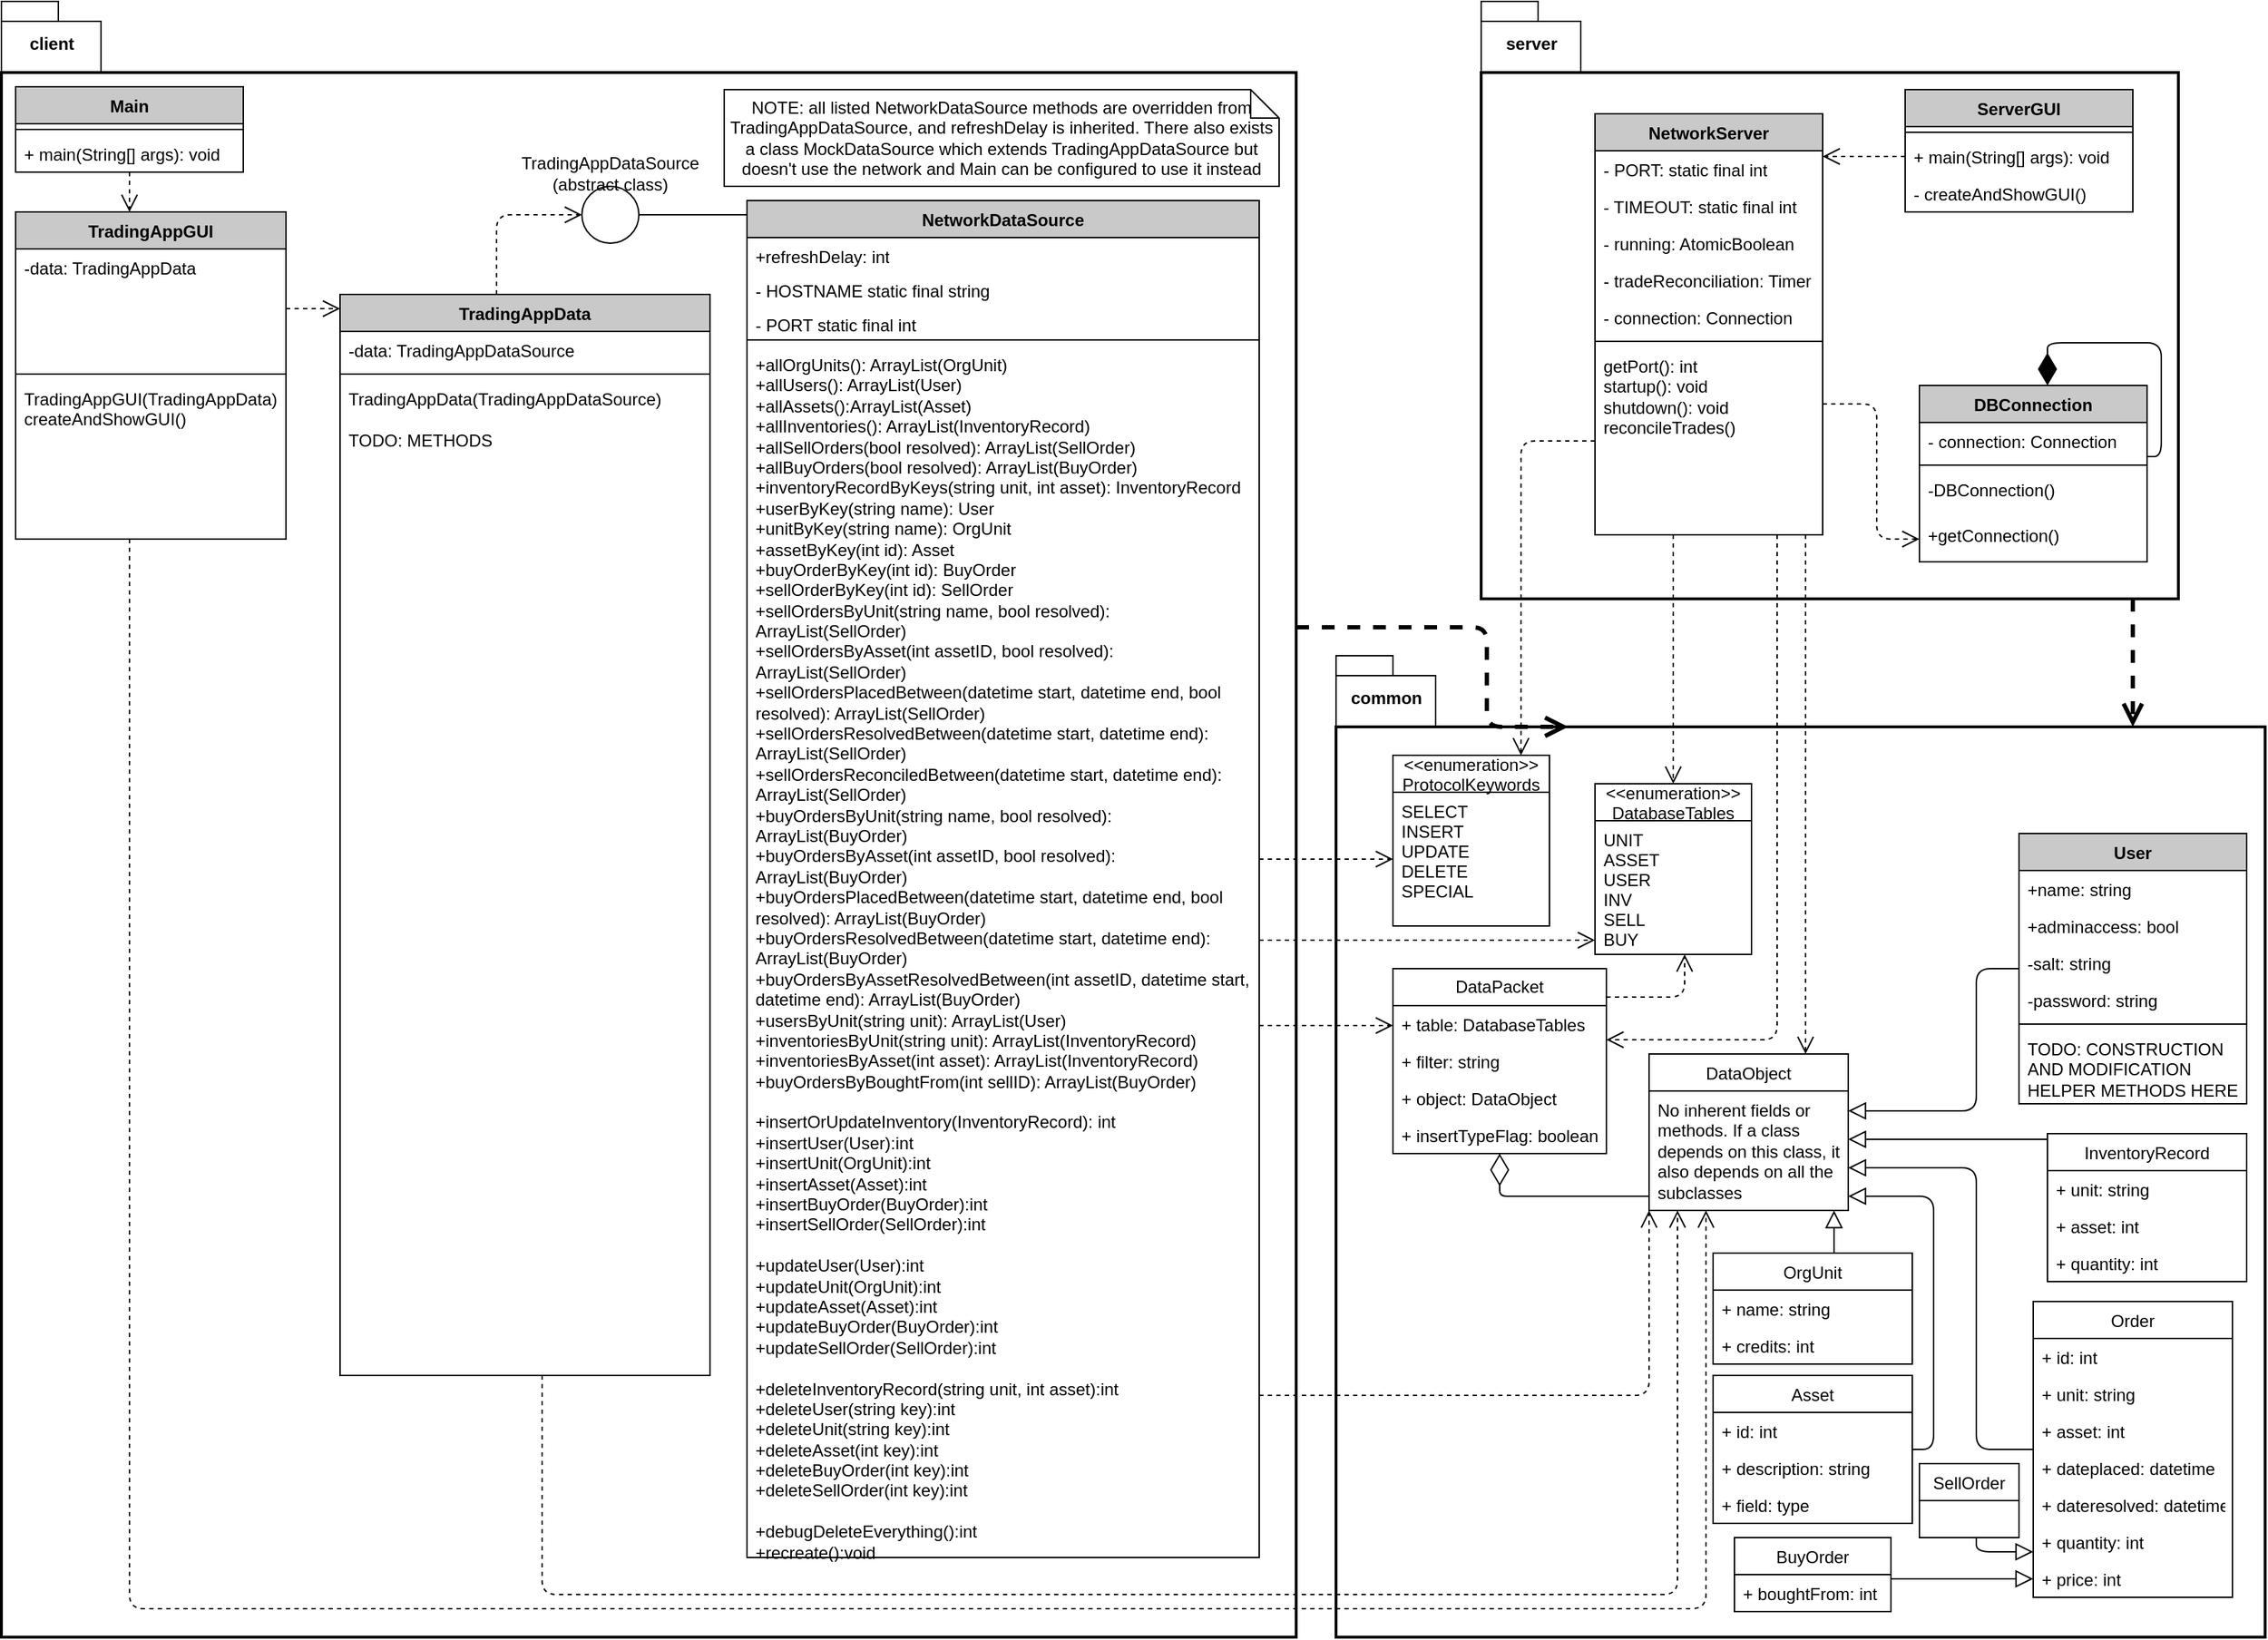<mxfile version="14.7.6" type="github">
  <diagram id="C5RBs43oDa-KdzZeNtuy" name="Page-1">
    <mxGraphModel dx="3849" dy="1138" grid="1" gridSize="10" guides="1" tooltips="1" connect="1" arrows="1" fold="1" page="1" pageScale="1" pageWidth="1654" pageHeight="1169" math="0" shadow="0">
      <root>
        <mxCell id="WIyWlLk6GJQsqaUBKTNV-0" />
        <mxCell id="WIyWlLk6GJQsqaUBKTNV-1" parent="WIyWlLk6GJQsqaUBKTNV-0" />
        <mxCell id="mcn4mRLEZo1HMmz5AlUu-60" style="edgeStyle=orthogonalEdgeStyle;rounded=1;orthogonalLoop=1;jettySize=auto;html=1;dashed=1;startArrow=none;startFill=0;endArrow=open;endFill=0;startSize=10;endSize=10;strokeWidth=3;" edge="1" parent="WIyWlLk6GJQsqaUBKTNV-1" source="mcn4mRLEZo1HMmz5AlUu-21" target="mcn4mRLEZo1HMmz5AlUu-16">
          <mxGeometry relative="1" as="geometry">
            <mxPoint x="-300" y="580" as="targetPoint" />
            <Array as="points">
              <mxPoint x="-130" y="470" />
              <mxPoint x="-130" y="470" />
            </Array>
          </mxGeometry>
        </mxCell>
        <mxCell id="mcn4mRLEZo1HMmz5AlUu-21" value="" style="rounded=0;whiteSpace=wrap;html=1;shadow=0;fillColor=none;gradientColor=none;strokeWidth=2;movable=0;resizable=0;rotatable=0;deletable=0;editable=0;connectable=0;" vertex="1" parent="WIyWlLk6GJQsqaUBKTNV-1">
          <mxGeometry x="-588" y="60" width="490" height="370" as="geometry" />
        </mxCell>
        <mxCell id="mcn4mRLEZo1HMmz5AlUu-61" style="edgeStyle=orthogonalEdgeStyle;rounded=1;orthogonalLoop=1;jettySize=auto;html=1;entryX=0.25;entryY=0;entryDx=0;entryDy=0;dashed=1;startArrow=none;startFill=0;endArrow=open;endFill=0;startSize=10;endSize=10;strokeWidth=3;" edge="1" parent="WIyWlLk6GJQsqaUBKTNV-1" source="mcn4mRLEZo1HMmz5AlUu-19" target="mcn4mRLEZo1HMmz5AlUu-16">
          <mxGeometry relative="1" as="geometry">
            <Array as="points">
              <mxPoint x="-584" y="450" />
              <mxPoint x="-584" y="520" />
            </Array>
          </mxGeometry>
        </mxCell>
        <mxCell id="mcn4mRLEZo1HMmz5AlUu-19" value="" style="rounded=0;whiteSpace=wrap;html=1;shadow=0;fillColor=none;gradientColor=none;movable=0;resizable=0;rotatable=0;deletable=0;editable=0;connectable=0;strokeWidth=2;" vertex="1" parent="WIyWlLk6GJQsqaUBKTNV-1">
          <mxGeometry x="-1628" y="60" width="910" height="1100" as="geometry" />
        </mxCell>
        <mxCell id="mcn4mRLEZo1HMmz5AlUu-16" value="" style="rounded=0;whiteSpace=wrap;html=1;shadow=0;fillColor=none;gradientColor=none;movable=1;resizable=1;rotatable=1;deletable=1;editable=1;connectable=1;strokeWidth=2;" vertex="1" parent="WIyWlLk6GJQsqaUBKTNV-1">
          <mxGeometry x="-690" y="520" width="653" height="640" as="geometry" />
        </mxCell>
        <mxCell id="mcn4mRLEZo1HMmz5AlUu-12" style="edgeStyle=orthogonalEdgeStyle;rounded=1;orthogonalLoop=1;jettySize=auto;html=1;startArrow=none;startFill=0;endArrow=none;endFill=0;startSize=10;endSize=10;" edge="1" parent="WIyWlLk6GJQsqaUBKTNV-1" source="0jcatp8Q0D0t4g7Fgnds-0" target="mcn4mRLEZo1HMmz5AlUu-11">
          <mxGeometry relative="1" as="geometry">
            <Array as="points">
              <mxPoint x="-1140" y="160" />
              <mxPoint x="-1140" y="160" />
            </Array>
          </mxGeometry>
        </mxCell>
        <mxCell id="0jcatp8Q0D0t4g7Fgnds-0" value="NetworkDataSource" style="swimlane;fontStyle=1;align=center;verticalAlign=top;childLayout=stackLayout;horizontal=1;startSize=26;horizontalStack=0;resizeParent=1;resizeParentMax=0;resizeLast=0;collapsible=1;marginBottom=0;fillColor=#C9C9C9;fontSize=12;whiteSpace=wrap;" parent="WIyWlLk6GJQsqaUBKTNV-1" vertex="1">
          <mxGeometry x="-1104" y="150" width="360" height="954" as="geometry" />
        </mxCell>
        <mxCell id="0jcatp8Q0D0t4g7Fgnds-1" value="+refreshDelay: int" style="text;strokeColor=none;fillColor=none;align=left;verticalAlign=top;spacingLeft=4;spacingRight=4;overflow=hidden;rotatable=0;points=[[0,0.5],[1,0.5]];portConstraint=eastwest;fontSize=12;whiteSpace=wrap;" parent="0jcatp8Q0D0t4g7Fgnds-0" vertex="1">
          <mxGeometry y="26" width="360" height="24" as="geometry" />
        </mxCell>
        <mxCell id="mcn4mRLEZo1HMmz5AlUu-80" value="- HOSTNAME static final string" style="text;strokeColor=none;fillColor=none;align=left;verticalAlign=top;spacingLeft=4;spacingRight=4;overflow=hidden;rotatable=0;points=[[0,0.5],[1,0.5]];portConstraint=eastwest;fontSize=12;whiteSpace=wrap;" vertex="1" parent="0jcatp8Q0D0t4g7Fgnds-0">
          <mxGeometry y="50" width="360" height="24" as="geometry" />
        </mxCell>
        <mxCell id="0jcatp8Q0D0t4g7Fgnds-6" value="- PORT static final int" style="text;strokeColor=none;fillColor=none;align=left;verticalAlign=top;spacingLeft=4;spacingRight=4;overflow=hidden;rotatable=0;points=[[0,0.5],[1,0.5]];portConstraint=eastwest;fontSize=12;whiteSpace=wrap;" parent="0jcatp8Q0D0t4g7Fgnds-0" vertex="1">
          <mxGeometry y="74" width="360" height="20" as="geometry" />
        </mxCell>
        <mxCell id="0jcatp8Q0D0t4g7Fgnds-2" value="" style="line;strokeWidth=1;fillColor=none;align=left;verticalAlign=middle;spacingTop=-1;spacingLeft=3;spacingRight=3;rotatable=0;labelPosition=right;points=[];portConstraint=eastwest;fontSize=12;whiteSpace=wrap;" parent="0jcatp8Q0D0t4g7Fgnds-0" vertex="1">
          <mxGeometry y="94" width="360" height="8" as="geometry" />
        </mxCell>
        <mxCell id="0jcatp8Q0D0t4g7Fgnds-14" value="+allOrgUnits(): ArrayList(OrgUnit)&#xa;+allUsers(): ArrayList(User)&#xa;+allAssets():ArrayList(Asset)&#xa;+allInventories(): ArrayList(InventoryRecord)&#xa;+allSellOrders(bool resolved): ArrayList(SellOrder)&#xa;+allBuyOrders(bool resolved): ArrayList(BuyOrder)&#xa;+inventoryRecordByKeys(string unit, int asset): InventoryRecord&#xa;+userByKey(string name): User&#xa;+unitByKey(string name): OrgUnit&#xa;+assetByKey(int id): Asset&#xa;+buyOrderByKey(int id): BuyOrder&#xa;+sellOrderByKey(int id): SellOrder&#xa;+sellOrdersByUnit(string name, bool resolved): ArrayList(SellOrder)&#xa;+sellOrdersByAsset(int assetID, bool resolved): ArrayList(SellOrder)&#xa;+sellOrdersPlacedBetween(datetime start, datetime end, bool resolved): ArrayList(SellOrder)&#xa;+sellOrdersResolvedBetween(datetime start, datetime end): ArrayList(SellOrder)&#xa;+sellOrdersReconciledBetween(datetime start, datetime end): ArrayList(SellOrder)&#xa;+buyOrdersByUnit(string name, bool resolved): ArrayList(BuyOrder)&#xa;+buyOrdersByAsset(int assetID, bool resolved): ArrayList(BuyOrder)&#xa;+buyOrdersPlacedBetween(datetime start, datetime end, bool resolved): ArrayList(BuyOrder)&#xa;+buyOrdersResolvedBetween(datetime start, datetime end): ArrayList(BuyOrder)&#xa;+buyOrdersByAssetResolvedBetween(int assetID, datetime start, datetime end): ArrayList(BuyOrder)&#xa;+usersByUnit(string unit): ArrayList(User)&#xa;+inventoriesByUnit(string unit): ArrayList(InventoryRecord)&#xa;+inventoriesByAsset(int asset): ArrayList(InventoryRecord)&#xa;+buyOrdersByBoughtFrom(int sellID): ArrayList(BuyOrder)&#xa;&#xa;+insertOrUpdateInventory(InventoryRecord): int&#xa;+insertUser(User):int&#xa;+insertUnit(OrgUnit):int&#xa;+insertAsset(Asset):int&#xa;+insertBuyOrder(BuyOrder):int&#xa;+insertSellOrder(SellOrder):int&#xa;&#xa;+updateUser(User):int&#xa;+updateUnit(OrgUnit):int&#xa;+updateAsset(Asset):int&#xa;+updateBuyOrder(BuyOrder):int&#xa;+updateSellOrder(SellOrder):int&#xa;&#xa;+deleteInventoryRecord(string unit, int asset):int&#xa;+deleteUser(string key):int&#xa;+deleteUnit(string key):int&#xa;+deleteAsset(int key):int&#xa;+deleteBuyOrder(int key):int&#xa;+deleteSellOrder(int key):int&#xa;&#xa;+debugDeleteEverything():int&#xa;+recreate():void" style="text;strokeColor=none;fillColor=none;align=left;verticalAlign=top;spacingLeft=4;spacingRight=4;overflow=hidden;rotatable=0;points=[[0,0.5],[1,0.5]];portConstraint=eastwest;whiteSpace=wrap;fontSize=12;" parent="0jcatp8Q0D0t4g7Fgnds-0" vertex="1">
          <mxGeometry y="102" width="360" height="852" as="geometry" />
        </mxCell>
        <mxCell id="0jcatp8Q0D0t4g7Fgnds-160" style="edgeStyle=orthogonalEdgeStyle;rounded=1;orthogonalLoop=1;jettySize=auto;html=1;endArrow=open;endFill=0;fontSize=12;endSize=10;startSize=10;dashed=1;entryX=0;entryY=0.5;entryDx=0;entryDy=0;" parent="WIyWlLk6GJQsqaUBKTNV-1" source="0jcatp8Q0D0t4g7Fgnds-154" target="mcn4mRLEZo1HMmz5AlUu-71" edge="1">
          <mxGeometry relative="1" as="geometry">
            <Array as="points">
              <mxPoint x="-310" y="293" />
              <mxPoint x="-310" y="388" />
            </Array>
          </mxGeometry>
        </mxCell>
        <mxCell id="0jcatp8Q0D0t4g7Fgnds-125" value="NetworkServer" style="swimlane;fontStyle=1;align=center;verticalAlign=top;childLayout=stackLayout;horizontal=1;startSize=26;horizontalStack=0;resizeParent=1;resizeParentMax=0;resizeLast=0;collapsible=1;marginBottom=0;strokeColor=#000000;strokeWidth=1;fillColor=#C9C9C9;html=0;fontSize=12;whiteSpace=wrap;" parent="WIyWlLk6GJQsqaUBKTNV-1" vertex="1">
          <mxGeometry x="-508" y="89" width="160" height="296" as="geometry" />
        </mxCell>
        <mxCell id="0jcatp8Q0D0t4g7Fgnds-126" value="- PORT: static final int" style="text;strokeColor=none;fillColor=none;align=left;verticalAlign=top;spacingLeft=4;spacingRight=4;overflow=hidden;rotatable=0;points=[[0,0.5],[1,0.5]];portConstraint=eastwest;fontSize=12;whiteSpace=wrap;" parent="0jcatp8Q0D0t4g7Fgnds-125" vertex="1">
          <mxGeometry y="26" width="160" height="26" as="geometry" />
        </mxCell>
        <mxCell id="0jcatp8Q0D0t4g7Fgnds-149" value="- TIMEOUT: static final int" style="text;strokeColor=none;fillColor=none;align=left;verticalAlign=top;spacingLeft=4;spacingRight=4;overflow=hidden;rotatable=0;points=[[0,0.5],[1,0.5]];portConstraint=eastwest;fontSize=12;whiteSpace=wrap;" parent="0jcatp8Q0D0t4g7Fgnds-125" vertex="1">
          <mxGeometry y="52" width="160" height="26" as="geometry" />
        </mxCell>
        <mxCell id="0jcatp8Q0D0t4g7Fgnds-150" value="- running: AtomicBoolean" style="text;strokeColor=none;fillColor=none;align=left;verticalAlign=top;spacingLeft=4;spacingRight=4;overflow=hidden;rotatable=0;points=[[0,0.5],[1,0.5]];portConstraint=eastwest;fontSize=12;whiteSpace=wrap;" parent="0jcatp8Q0D0t4g7Fgnds-125" vertex="1">
          <mxGeometry y="78" width="160" height="26" as="geometry" />
        </mxCell>
        <mxCell id="mcn4mRLEZo1HMmz5AlUu-74" value="- tradeReconciliation: Timer" style="text;strokeColor=none;fillColor=none;align=left;verticalAlign=top;spacingLeft=4;spacingRight=4;overflow=hidden;rotatable=0;points=[[0,0.5],[1,0.5]];portConstraint=eastwest;fontSize=12;whiteSpace=wrap;" vertex="1" parent="0jcatp8Q0D0t4g7Fgnds-125">
          <mxGeometry y="104" width="160" height="26" as="geometry" />
        </mxCell>
        <mxCell id="mcn4mRLEZo1HMmz5AlUu-59" value="- connection: Connection" style="text;strokeColor=none;fillColor=none;align=left;verticalAlign=top;spacingLeft=4;spacingRight=4;overflow=hidden;rotatable=0;points=[[0,0.5],[1,0.5]];portConstraint=eastwest;fontSize=12;whiteSpace=wrap;" vertex="1" parent="0jcatp8Q0D0t4g7Fgnds-125">
          <mxGeometry y="130" width="160" height="26" as="geometry" />
        </mxCell>
        <mxCell id="0jcatp8Q0D0t4g7Fgnds-127" value="" style="line;strokeWidth=1;fillColor=none;align=left;verticalAlign=middle;spacingTop=-1;spacingLeft=3;spacingRight=3;rotatable=0;labelPosition=right;points=[];portConstraint=eastwest;fontSize=12;whiteSpace=wrap;" parent="0jcatp8Q0D0t4g7Fgnds-125" vertex="1">
          <mxGeometry y="156" width="160" height="8" as="geometry" />
        </mxCell>
        <mxCell id="0jcatp8Q0D0t4g7Fgnds-154" value="getPort(): int&#xa;startup(): void&#xa;shutdown(): void&#xa;reconcileTrades()" style="text;strokeColor=none;fillColor=none;align=left;verticalAlign=top;spacingLeft=4;spacingRight=4;overflow=hidden;rotatable=0;points=[[0,0.5],[1,0.5]];portConstraint=eastwest;fontSize=12;whiteSpace=wrap;" parent="0jcatp8Q0D0t4g7Fgnds-125" vertex="1">
          <mxGeometry y="164" width="160" height="132" as="geometry" />
        </mxCell>
        <mxCell id="0jcatp8Q0D0t4g7Fgnds-148" style="edgeStyle=orthogonalEdgeStyle;rounded=1;orthogonalLoop=1;jettySize=auto;html=1;endArrow=open;endFill=0;fontSize=12;endSize=10;startSize=10;dashed=1;" parent="WIyWlLk6GJQsqaUBKTNV-1" source="0jcatp8Q0D0t4g7Fgnds-125" target="0jcatp8Q0D0t4g7Fgnds-133" edge="1">
          <mxGeometry relative="1" as="geometry">
            <Array as="points">
              <mxPoint x="-380" y="740" />
            </Array>
          </mxGeometry>
        </mxCell>
        <mxCell id="mcn4mRLEZo1HMmz5AlUu-58" style="edgeStyle=orthogonalEdgeStyle;rounded=1;orthogonalLoop=1;jettySize=auto;html=1;startArrow=none;startFill=0;endArrow=open;endFill=0;startSize=10;endSize=10;dashed=1;" edge="1" parent="WIyWlLk6GJQsqaUBKTNV-1" source="0jcatp8Q0D0t4g7Fgnds-133" target="mcn4mRLEZo1HMmz5AlUu-50">
          <mxGeometry relative="1" as="geometry">
            <Array as="points">
              <mxPoint x="-445" y="710" />
            </Array>
          </mxGeometry>
        </mxCell>
        <mxCell id="0jcatp8Q0D0t4g7Fgnds-133" value="DataPacket" style="swimlane;fontStyle=0;childLayout=stackLayout;horizontal=1;startSize=26;fillColor=none;horizontalStack=0;resizeParent=1;resizeParentMax=0;resizeLast=0;collapsible=1;marginBottom=0;strokeColor=#000000;strokeWidth=1;html=0;fontSize=12;whiteSpace=wrap;" parent="WIyWlLk6GJQsqaUBKTNV-1" vertex="1">
          <mxGeometry x="-650" y="690" width="150" height="130" as="geometry" />
        </mxCell>
        <mxCell id="0jcatp8Q0D0t4g7Fgnds-134" value="+ table: DatabaseTables" style="text;strokeColor=none;fillColor=none;align=left;verticalAlign=top;spacingLeft=4;spacingRight=4;overflow=hidden;rotatable=0;points=[[0,0.5],[1,0.5]];portConstraint=eastwest;fontSize=12;whiteSpace=wrap;" parent="0jcatp8Q0D0t4g7Fgnds-133" vertex="1">
          <mxGeometry y="26" width="150" height="26" as="geometry" />
        </mxCell>
        <mxCell id="0jcatp8Q0D0t4g7Fgnds-135" value="+ filter: string" style="text;strokeColor=none;fillColor=none;align=left;verticalAlign=top;spacingLeft=4;spacingRight=4;overflow=hidden;rotatable=0;points=[[0,0.5],[1,0.5]];portConstraint=eastwest;fontSize=12;whiteSpace=wrap;" parent="0jcatp8Q0D0t4g7Fgnds-133" vertex="1">
          <mxGeometry y="52" width="150" height="26" as="geometry" />
        </mxCell>
        <mxCell id="0jcatp8Q0D0t4g7Fgnds-136" value="+ object: DataObject" style="text;strokeColor=none;fillColor=none;align=left;verticalAlign=top;spacingLeft=4;spacingRight=4;overflow=hidden;rotatable=0;points=[[0,0.5],[1,0.5]];portConstraint=eastwest;fontSize=12;whiteSpace=wrap;" parent="0jcatp8Q0D0t4g7Fgnds-133" vertex="1">
          <mxGeometry y="78" width="150" height="26" as="geometry" />
        </mxCell>
        <mxCell id="0jcatp8Q0D0t4g7Fgnds-143" value="+ insertTypeFlag: boolean" style="text;strokeColor=none;fillColor=none;align=left;verticalAlign=top;spacingLeft=4;spacingRight=4;overflow=hidden;rotatable=0;points=[[0,0.5],[1,0.5]];portConstraint=eastwest;whiteSpace=wrap;fontSize=12;" parent="0jcatp8Q0D0t4g7Fgnds-133" vertex="1">
          <mxGeometry y="104" width="150" height="26" as="geometry" />
        </mxCell>
        <mxCell id="0jcatp8Q0D0t4g7Fgnds-156" value="DBConnection" style="swimlane;fontStyle=1;align=center;verticalAlign=top;childLayout=stackLayout;horizontal=1;startSize=26;horizontalStack=0;resizeParent=1;resizeParentMax=0;resizeLast=0;collapsible=1;marginBottom=0;strokeColor=#000000;strokeWidth=1;fillColor=#C9C9C9;html=0;fontSize=12;whiteSpace=wrap;" parent="WIyWlLk6GJQsqaUBKTNV-1" vertex="1">
          <mxGeometry x="-280" y="280" width="160" height="124" as="geometry" />
        </mxCell>
        <mxCell id="0jcatp8Q0D0t4g7Fgnds-157" value="- connection: Connection" style="text;strokeColor=none;fillColor=none;align=left;verticalAlign=top;spacingLeft=4;spacingRight=4;overflow=hidden;rotatable=0;points=[[0,0.5],[1,0.5]];portConstraint=eastwest;fontSize=12;whiteSpace=wrap;" parent="0jcatp8Q0D0t4g7Fgnds-156" vertex="1">
          <mxGeometry y="26" width="160" height="26" as="geometry" />
        </mxCell>
        <mxCell id="0jcatp8Q0D0t4g7Fgnds-158" value="" style="line;strokeWidth=1;fillColor=none;align=left;verticalAlign=middle;spacingTop=-1;spacingLeft=3;spacingRight=3;rotatable=0;labelPosition=right;points=[];portConstraint=eastwest;fontSize=12;whiteSpace=wrap;" parent="0jcatp8Q0D0t4g7Fgnds-156" vertex="1">
          <mxGeometry y="52" width="160" height="8" as="geometry" />
        </mxCell>
        <mxCell id="0jcatp8Q0D0t4g7Fgnds-159" value="-DBConnection()" style="text;strokeColor=none;fillColor=none;align=left;verticalAlign=top;spacingLeft=4;spacingRight=4;overflow=hidden;rotatable=0;points=[[0,0.5],[1,0.5]];portConstraint=eastwest;fontSize=12;whiteSpace=wrap;" parent="0jcatp8Q0D0t4g7Fgnds-156" vertex="1">
          <mxGeometry y="60" width="160" height="32" as="geometry" />
        </mxCell>
        <mxCell id="mcn4mRLEZo1HMmz5AlUu-71" value="+getConnection()" style="text;strokeColor=none;fillColor=none;align=left;verticalAlign=top;spacingLeft=4;spacingRight=4;overflow=hidden;rotatable=0;points=[[0,0.5],[1,0.5]];portConstraint=eastwest;fontSize=12;whiteSpace=wrap;" vertex="1" parent="0jcatp8Q0D0t4g7Fgnds-156">
          <mxGeometry y="92" width="160" height="32" as="geometry" />
        </mxCell>
        <mxCell id="0jcatp8Q0D0t4g7Fgnds-250" style="edgeStyle=orthogonalEdgeStyle;rounded=1;orthogonalLoop=1;jettySize=auto;html=1;fontSize=12;endArrow=open;endFill=0;endSize=10;startSize=10;dashed=1;" parent="WIyWlLk6GJQsqaUBKTNV-1" source="0jcatp8Q0D0t4g7Fgnds-163" target="mcn4mRLEZo1HMmz5AlUu-11" edge="1">
          <mxGeometry relative="1" as="geometry">
            <mxPoint x="-1210" y="110" as="targetPoint" />
            <Array as="points">
              <mxPoint x="-1280" y="160" />
            </Array>
          </mxGeometry>
        </mxCell>
        <mxCell id="0jcatp8Q0D0t4g7Fgnds-163" value="TradingAppData" style="swimlane;fontStyle=1;align=center;verticalAlign=top;childLayout=stackLayout;horizontal=1;startSize=26;horizontalStack=0;resizeParent=1;resizeParentMax=0;resizeLast=0;collapsible=1;marginBottom=0;fontSize=12;strokeColor=#000000;strokeWidth=1;fillColor=#C9C9C9;html=0;" parent="WIyWlLk6GJQsqaUBKTNV-1" vertex="1">
          <mxGeometry x="-1390" y="216" width="260" height="760" as="geometry" />
        </mxCell>
        <mxCell id="0jcatp8Q0D0t4g7Fgnds-167" value="-data: TradingAppDataSource" style="text;strokeColor=none;fillColor=none;align=left;verticalAlign=top;spacingLeft=4;spacingRight=4;overflow=hidden;rotatable=0;points=[[0,0.5],[1,0.5]];portConstraint=eastwest;" parent="0jcatp8Q0D0t4g7Fgnds-163" vertex="1">
          <mxGeometry y="26" width="260" height="26" as="geometry" />
        </mxCell>
        <mxCell id="0jcatp8Q0D0t4g7Fgnds-165" value="" style="line;strokeWidth=1;fillColor=none;align=left;verticalAlign=middle;spacingTop=-1;spacingLeft=3;spacingRight=3;rotatable=0;labelPosition=right;points=[];portConstraint=eastwest;" parent="0jcatp8Q0D0t4g7Fgnds-163" vertex="1">
          <mxGeometry y="52" width="260" height="8" as="geometry" />
        </mxCell>
        <mxCell id="0jcatp8Q0D0t4g7Fgnds-166" value="TradingAppData(TradingAppDataSource)&#xa;&#xa;TODO: METHODS" style="text;strokeColor=none;fillColor=none;align=left;verticalAlign=top;spacingLeft=4;spacingRight=4;overflow=hidden;rotatable=0;points=[[0,0.5],[1,0.5]];portConstraint=eastwest;whiteSpace=wrap;" parent="0jcatp8Q0D0t4g7Fgnds-163" vertex="1">
          <mxGeometry y="60" width="260" height="700" as="geometry" />
        </mxCell>
        <mxCell id="Zipq2_FpzFxxw_In5oZZ-6" style="edgeStyle=orthogonalEdgeStyle;rounded=1;orthogonalLoop=1;jettySize=auto;html=1;endSize=10;startSize=10;endArrow=open;endFill=0;dashed=1;" parent="WIyWlLk6GJQsqaUBKTNV-1" source="0jcatp8Q0D0t4g7Fgnds-171" target="0jcatp8Q0D0t4g7Fgnds-126" edge="1">
          <mxGeometry relative="1" as="geometry">
            <Array as="points">
              <mxPoint x="-330" y="119" />
              <mxPoint x="-330" y="119" />
            </Array>
          </mxGeometry>
        </mxCell>
        <mxCell id="0jcatp8Q0D0t4g7Fgnds-168" value="ServerGUI" style="swimlane;fontStyle=1;align=center;verticalAlign=top;childLayout=stackLayout;horizontal=1;startSize=26;horizontalStack=0;resizeParent=1;resizeParentMax=0;resizeLast=0;collapsible=1;marginBottom=0;fontSize=12;strokeColor=#000000;strokeWidth=1;fillColor=#C9C9C9;html=0;" parent="WIyWlLk6GJQsqaUBKTNV-1" vertex="1">
          <mxGeometry x="-290" y="72" width="160" height="86" as="geometry" />
        </mxCell>
        <mxCell id="0jcatp8Q0D0t4g7Fgnds-170" value="" style="line;strokeWidth=1;fillColor=none;align=left;verticalAlign=middle;spacingTop=-1;spacingLeft=3;spacingRight=3;rotatable=0;labelPosition=right;points=[];portConstraint=eastwest;" parent="0jcatp8Q0D0t4g7Fgnds-168" vertex="1">
          <mxGeometry y="26" width="160" height="8" as="geometry" />
        </mxCell>
        <mxCell id="0jcatp8Q0D0t4g7Fgnds-171" value="+ main(String[] args): void" style="text;strokeColor=none;fillColor=none;align=left;verticalAlign=top;spacingLeft=4;spacingRight=4;overflow=hidden;rotatable=0;points=[[0,0.5],[1,0.5]];portConstraint=eastwest;" parent="0jcatp8Q0D0t4g7Fgnds-168" vertex="1">
          <mxGeometry y="34" width="160" height="26" as="geometry" />
        </mxCell>
        <mxCell id="0jcatp8Q0D0t4g7Fgnds-173" value="- createAndShowGUI()" style="text;strokeColor=none;fillColor=none;align=left;verticalAlign=top;spacingLeft=4;spacingRight=4;overflow=hidden;rotatable=0;points=[[0,0.5],[1,0.5]];portConstraint=eastwest;" parent="0jcatp8Q0D0t4g7Fgnds-168" vertex="1">
          <mxGeometry y="60" width="160" height="26" as="geometry" />
        </mxCell>
        <mxCell id="0jcatp8Q0D0t4g7Fgnds-184" style="edgeStyle=orthogonalEdgeStyle;rounded=1;orthogonalLoop=1;jettySize=auto;html=1;fontSize=12;endArrow=open;endFill=0;endSize=10;startSize=10;dashed=1;" parent="WIyWlLk6GJQsqaUBKTNV-1" source="0jcatp8Q0D0t4g7Fgnds-176" target="0jcatp8Q0D0t4g7Fgnds-180" edge="1">
          <mxGeometry relative="1" as="geometry">
            <Array as="points">
              <mxPoint x="-1538" y="150" />
              <mxPoint x="-1538" y="150" />
            </Array>
          </mxGeometry>
        </mxCell>
        <mxCell id="0jcatp8Q0D0t4g7Fgnds-176" value="Main" style="swimlane;fontStyle=1;align=center;verticalAlign=top;childLayout=stackLayout;horizontal=1;startSize=26;horizontalStack=0;resizeParent=1;resizeParentMax=0;resizeLast=0;collapsible=1;marginBottom=0;fontSize=12;strokeColor=#000000;strokeWidth=1;fillColor=#C9C9C9;html=0;" parent="WIyWlLk6GJQsqaUBKTNV-1" vertex="1">
          <mxGeometry x="-1618" y="70" width="160" height="60" as="geometry" />
        </mxCell>
        <mxCell id="0jcatp8Q0D0t4g7Fgnds-178" value="" style="line;strokeWidth=1;fillColor=none;align=left;verticalAlign=middle;spacingTop=-1;spacingLeft=3;spacingRight=3;rotatable=0;labelPosition=right;points=[];portConstraint=eastwest;" parent="0jcatp8Q0D0t4g7Fgnds-176" vertex="1">
          <mxGeometry y="26" width="160" height="8" as="geometry" />
        </mxCell>
        <mxCell id="0jcatp8Q0D0t4g7Fgnds-179" value="+ main(String[] args): void" style="text;strokeColor=none;fillColor=none;align=left;verticalAlign=top;spacingLeft=4;spacingRight=4;overflow=hidden;rotatable=0;points=[[0,0.5],[1,0.5]];portConstraint=eastwest;" parent="0jcatp8Q0D0t4g7Fgnds-176" vertex="1">
          <mxGeometry y="34" width="160" height="26" as="geometry" />
        </mxCell>
        <mxCell id="0jcatp8Q0D0t4g7Fgnds-180" value="TradingAppGUI" style="swimlane;fontStyle=1;align=center;verticalAlign=top;childLayout=stackLayout;horizontal=1;startSize=26;horizontalStack=0;resizeParent=1;resizeParentMax=0;resizeLast=0;collapsible=1;marginBottom=0;fontSize=12;strokeColor=#000000;strokeWidth=1;fillColor=#C9C9C9;html=0;" parent="WIyWlLk6GJQsqaUBKTNV-1" vertex="1">
          <mxGeometry x="-1618" y="158" width="190" height="230" as="geometry" />
        </mxCell>
        <mxCell id="0jcatp8Q0D0t4g7Fgnds-181" value="-data: TradingAppData" style="text;strokeColor=none;fillColor=none;align=left;verticalAlign=top;spacingLeft=4;spacingRight=4;overflow=hidden;rotatable=0;points=[[0,0.5],[1,0.5]];portConstraint=eastwest;whiteSpace=wrap;" parent="0jcatp8Q0D0t4g7Fgnds-180" vertex="1">
          <mxGeometry y="26" width="190" height="84" as="geometry" />
        </mxCell>
        <mxCell id="0jcatp8Q0D0t4g7Fgnds-182" value="" style="line;strokeWidth=1;fillColor=none;align=left;verticalAlign=middle;spacingTop=-1;spacingLeft=3;spacingRight=3;rotatable=0;labelPosition=right;points=[];portConstraint=eastwest;" parent="0jcatp8Q0D0t4g7Fgnds-180" vertex="1">
          <mxGeometry y="110" width="190" height="8" as="geometry" />
        </mxCell>
        <mxCell id="0jcatp8Q0D0t4g7Fgnds-183" value="TradingAppGUI(TradingAppData)&#xa;createAndShowGUI()" style="text;strokeColor=none;fillColor=none;align=left;verticalAlign=top;spacingLeft=4;spacingRight=4;overflow=hidden;rotatable=0;points=[[0,0.5],[1,0.5]];portConstraint=eastwest;whiteSpace=wrap;" parent="0jcatp8Q0D0t4g7Fgnds-180" vertex="1">
          <mxGeometry y="118" width="190" height="112" as="geometry" />
        </mxCell>
        <mxCell id="0jcatp8Q0D0t4g7Fgnds-185" style="edgeStyle=orthogonalEdgeStyle;rounded=1;orthogonalLoop=1;jettySize=auto;html=1;fontSize=12;endArrow=open;endFill=0;endSize=10;startSize=10;dashed=1;" parent="WIyWlLk6GJQsqaUBKTNV-1" source="0jcatp8Q0D0t4g7Fgnds-181" edge="1" target="0jcatp8Q0D0t4g7Fgnds-163">
          <mxGeometry relative="1" as="geometry">
            <mxPoint x="-1358" y="231" as="targetPoint" />
            <Array as="points">
              <mxPoint x="-1390" y="226" />
              <mxPoint x="-1390" y="226" />
            </Array>
          </mxGeometry>
        </mxCell>
        <mxCell id="0jcatp8Q0D0t4g7Fgnds-186" value="DataObject" style="swimlane;fontStyle=0;childLayout=stackLayout;horizontal=1;startSize=26;fillColor=none;horizontalStack=0;resizeParent=1;resizeParentMax=0;resizeLast=0;collapsible=1;marginBottom=0;fontSize=12;strokeColor=#000000;strokeWidth=1;html=0;" parent="WIyWlLk6GJQsqaUBKTNV-1" vertex="1">
          <mxGeometry x="-470" y="750" width="140" height="110" as="geometry" />
        </mxCell>
        <mxCell id="0jcatp8Q0D0t4g7Fgnds-189" value="No inherent fields or methods. If a class depends on this class, it also depends on all the subclasses" style="text;strokeColor=none;fillColor=none;align=left;verticalAlign=top;spacingLeft=4;spacingRight=4;overflow=hidden;rotatable=0;points=[[0,0.5],[1,0.5]];portConstraint=eastwest;whiteSpace=wrap;" parent="0jcatp8Q0D0t4g7Fgnds-186" vertex="1">
          <mxGeometry y="26" width="140" height="84" as="geometry" />
        </mxCell>
        <mxCell id="0jcatp8Q0D0t4g7Fgnds-230" style="edgeStyle=orthogonalEdgeStyle;rounded=1;orthogonalLoop=1;jettySize=auto;html=1;fontSize=12;endArrow=block;endFill=0;endSize=10;startSize=10;" parent="WIyWlLk6GJQsqaUBKTNV-1" source="0jcatp8Q0D0t4g7Fgnds-194" target="0jcatp8Q0D0t4g7Fgnds-189" edge="1">
          <mxGeometry relative="1" as="geometry">
            <mxPoint x="-540" y="783" as="targetPoint" />
            <Array as="points">
              <mxPoint x="-340" y="880" />
              <mxPoint x="-340" y="880" />
            </Array>
          </mxGeometry>
        </mxCell>
        <mxCell id="0jcatp8Q0D0t4g7Fgnds-194" value="OrgUnit" style="swimlane;fontStyle=0;childLayout=stackLayout;horizontal=1;startSize=26;fillColor=none;horizontalStack=0;resizeParent=1;resizeParentMax=0;resizeLast=0;collapsible=1;marginBottom=0;fontSize=12;strokeColor=#000000;strokeWidth=1;html=0;" parent="WIyWlLk6GJQsqaUBKTNV-1" vertex="1">
          <mxGeometry x="-425" y="890" width="140" height="78" as="geometry" />
        </mxCell>
        <mxCell id="0jcatp8Q0D0t4g7Fgnds-195" value="+ name: string" style="text;strokeColor=none;fillColor=none;align=left;verticalAlign=top;spacingLeft=4;spacingRight=4;overflow=hidden;rotatable=0;points=[[0,0.5],[1,0.5]];portConstraint=eastwest;" parent="0jcatp8Q0D0t4g7Fgnds-194" vertex="1">
          <mxGeometry y="26" width="140" height="26" as="geometry" />
        </mxCell>
        <mxCell id="0jcatp8Q0D0t4g7Fgnds-196" value="+ credits: int" style="text;strokeColor=none;fillColor=none;align=left;verticalAlign=top;spacingLeft=4;spacingRight=4;overflow=hidden;rotatable=0;points=[[0,0.5],[1,0.5]];portConstraint=eastwest;" parent="0jcatp8Q0D0t4g7Fgnds-194" vertex="1">
          <mxGeometry y="52" width="140" height="26" as="geometry" />
        </mxCell>
        <mxCell id="0jcatp8Q0D0t4g7Fgnds-273" style="edgeStyle=orthogonalEdgeStyle;rounded=1;orthogonalLoop=1;jettySize=auto;html=1;fontSize=12;endArrow=block;endFill=0;endSize=10;startSize=10;" parent="WIyWlLk6GJQsqaUBKTNV-1" source="0jcatp8Q0D0t4g7Fgnds-198" target="0jcatp8Q0D0t4g7Fgnds-189" edge="1">
          <mxGeometry relative="1" as="geometry">
            <Array as="points">
              <mxPoint x="-270" y="1028" />
              <mxPoint x="-270" y="850" />
            </Array>
          </mxGeometry>
        </mxCell>
        <mxCell id="0jcatp8Q0D0t4g7Fgnds-198" value="Asset" style="swimlane;fontStyle=0;childLayout=stackLayout;horizontal=1;startSize=26;fillColor=none;horizontalStack=0;resizeParent=1;resizeParentMax=0;resizeLast=0;collapsible=1;marginBottom=0;fontSize=12;strokeColor=#000000;strokeWidth=1;html=0;" parent="WIyWlLk6GJQsqaUBKTNV-1" vertex="1">
          <mxGeometry x="-425" y="976" width="140" height="104" as="geometry" />
        </mxCell>
        <mxCell id="0jcatp8Q0D0t4g7Fgnds-199" value="+ id: int" style="text;strokeColor=none;fillColor=none;align=left;verticalAlign=top;spacingLeft=4;spacingRight=4;overflow=hidden;rotatable=0;points=[[0,0.5],[1,0.5]];portConstraint=eastwest;" parent="0jcatp8Q0D0t4g7Fgnds-198" vertex="1">
          <mxGeometry y="26" width="140" height="26" as="geometry" />
        </mxCell>
        <mxCell id="0jcatp8Q0D0t4g7Fgnds-200" value="+ description: string&#xa;" style="text;strokeColor=none;fillColor=none;align=left;verticalAlign=top;spacingLeft=4;spacingRight=4;overflow=hidden;rotatable=0;points=[[0,0.5],[1,0.5]];portConstraint=eastwest;" parent="0jcatp8Q0D0t4g7Fgnds-198" vertex="1">
          <mxGeometry y="52" width="140" height="26" as="geometry" />
        </mxCell>
        <mxCell id="0jcatp8Q0D0t4g7Fgnds-201" value="+ field: type" style="text;strokeColor=none;fillColor=none;align=left;verticalAlign=top;spacingLeft=4;spacingRight=4;overflow=hidden;rotatable=0;points=[[0,0.5],[1,0.5]];portConstraint=eastwest;" parent="0jcatp8Q0D0t4g7Fgnds-198" vertex="1">
          <mxGeometry y="78" width="140" height="26" as="geometry" />
        </mxCell>
        <mxCell id="0jcatp8Q0D0t4g7Fgnds-202" value="InventoryRecord" style="swimlane;fontStyle=0;childLayout=stackLayout;horizontal=1;startSize=26;fillColor=none;horizontalStack=0;resizeParent=1;resizeParentMax=0;resizeLast=0;collapsible=1;marginBottom=0;fontSize=12;strokeColor=#000000;strokeWidth=1;html=0;" parent="WIyWlLk6GJQsqaUBKTNV-1" vertex="1">
          <mxGeometry x="-190" y="806" width="140" height="104" as="geometry" />
        </mxCell>
        <mxCell id="0jcatp8Q0D0t4g7Fgnds-203" value="+ unit: string" style="text;strokeColor=none;fillColor=none;align=left;verticalAlign=top;spacingLeft=4;spacingRight=4;overflow=hidden;rotatable=0;points=[[0,0.5],[1,0.5]];portConstraint=eastwest;" parent="0jcatp8Q0D0t4g7Fgnds-202" vertex="1">
          <mxGeometry y="26" width="140" height="26" as="geometry" />
        </mxCell>
        <mxCell id="TjsUoOhzDHoWTj6jHsm3-0" value="+ asset: int" style="text;strokeColor=none;fillColor=none;align=left;verticalAlign=top;spacingLeft=4;spacingRight=4;overflow=hidden;rotatable=0;points=[[0,0.5],[1,0.5]];portConstraint=eastwest;" parent="0jcatp8Q0D0t4g7Fgnds-202" vertex="1">
          <mxGeometry y="52" width="140" height="26" as="geometry" />
        </mxCell>
        <mxCell id="0jcatp8Q0D0t4g7Fgnds-205" value="+ quantity: int" style="text;strokeColor=none;fillColor=none;align=left;verticalAlign=top;spacingLeft=4;spacingRight=4;overflow=hidden;rotatable=0;points=[[0,0.5],[1,0.5]];portConstraint=eastwest;" parent="0jcatp8Q0D0t4g7Fgnds-202" vertex="1">
          <mxGeometry y="78" width="140" height="26" as="geometry" />
        </mxCell>
        <mxCell id="0jcatp8Q0D0t4g7Fgnds-270" style="edgeStyle=orthogonalEdgeStyle;rounded=1;orthogonalLoop=1;jettySize=auto;html=1;fontSize=12;endArrow=block;endFill=0;endSize=10;startSize=10;" parent="WIyWlLk6GJQsqaUBKTNV-1" source="0jcatp8Q0D0t4g7Fgnds-206" target="0jcatp8Q0D0t4g7Fgnds-189" edge="1">
          <mxGeometry relative="1" as="geometry">
            <Array as="points">
              <mxPoint x="-240" y="1028" />
              <mxPoint x="-240" y="830" />
            </Array>
          </mxGeometry>
        </mxCell>
        <mxCell id="0jcatp8Q0D0t4g7Fgnds-206" value="Order" style="swimlane;fontStyle=0;childLayout=stackLayout;horizontal=1;startSize=26;fillColor=none;horizontalStack=0;resizeParent=1;resizeParentMax=0;resizeLast=0;collapsible=1;marginBottom=0;fontSize=12;strokeColor=#000000;strokeWidth=1;html=0;" parent="WIyWlLk6GJQsqaUBKTNV-1" vertex="1">
          <mxGeometry x="-200" y="924" width="140" height="208" as="geometry" />
        </mxCell>
        <mxCell id="0jcatp8Q0D0t4g7Fgnds-232" value="+ id: int" style="text;strokeColor=none;fillColor=none;align=left;verticalAlign=top;spacingLeft=4;spacingRight=4;overflow=hidden;rotatable=0;points=[[0,0.5],[1,0.5]];portConstraint=eastwest;" parent="0jcatp8Q0D0t4g7Fgnds-206" vertex="1">
          <mxGeometry y="26" width="140" height="26" as="geometry" />
        </mxCell>
        <mxCell id="0jcatp8Q0D0t4g7Fgnds-207" value="+ unit: string" style="text;strokeColor=none;fillColor=none;align=left;verticalAlign=top;spacingLeft=4;spacingRight=4;overflow=hidden;rotatable=0;points=[[0,0.5],[1,0.5]];portConstraint=eastwest;" parent="0jcatp8Q0D0t4g7Fgnds-206" vertex="1">
          <mxGeometry y="52" width="140" height="26" as="geometry" />
        </mxCell>
        <mxCell id="0jcatp8Q0D0t4g7Fgnds-208" value="+ asset: int" style="text;strokeColor=none;fillColor=none;align=left;verticalAlign=top;spacingLeft=4;spacingRight=4;overflow=hidden;rotatable=0;points=[[0,0.5],[1,0.5]];portConstraint=eastwest;" parent="0jcatp8Q0D0t4g7Fgnds-206" vertex="1">
          <mxGeometry y="78" width="140" height="26" as="geometry" />
        </mxCell>
        <mxCell id="0jcatp8Q0D0t4g7Fgnds-213" value="+ dateplaced: datetime" style="text;strokeColor=none;fillColor=none;align=left;verticalAlign=top;spacingLeft=4;spacingRight=4;overflow=hidden;rotatable=0;points=[[0,0.5],[1,0.5]];portConstraint=eastwest;" parent="0jcatp8Q0D0t4g7Fgnds-206" vertex="1">
          <mxGeometry y="104" width="140" height="26" as="geometry" />
        </mxCell>
        <mxCell id="0jcatp8Q0D0t4g7Fgnds-212" value="+ dateresolved: datetime" style="text;strokeColor=none;fillColor=none;align=left;verticalAlign=top;spacingLeft=4;spacingRight=4;overflow=hidden;rotatable=0;points=[[0,0.5],[1,0.5]];portConstraint=eastwest;" parent="0jcatp8Q0D0t4g7Fgnds-206" vertex="1">
          <mxGeometry y="130" width="140" height="26" as="geometry" />
        </mxCell>
        <mxCell id="0jcatp8Q0D0t4g7Fgnds-211" value="+ quantity: int" style="text;strokeColor=none;fillColor=none;align=left;verticalAlign=top;spacingLeft=4;spacingRight=4;overflow=hidden;rotatable=0;points=[[0,0.5],[1,0.5]];portConstraint=eastwest;" parent="0jcatp8Q0D0t4g7Fgnds-206" vertex="1">
          <mxGeometry y="156" width="140" height="26" as="geometry" />
        </mxCell>
        <mxCell id="0jcatp8Q0D0t4g7Fgnds-209" value="+ price: int" style="text;strokeColor=none;fillColor=none;align=left;verticalAlign=top;spacingLeft=4;spacingRight=4;overflow=hidden;rotatable=0;points=[[0,0.5],[1,0.5]];portConstraint=eastwest;" parent="0jcatp8Q0D0t4g7Fgnds-206" vertex="1">
          <mxGeometry y="182" width="140" height="26" as="geometry" />
        </mxCell>
        <mxCell id="0jcatp8Q0D0t4g7Fgnds-229" style="edgeStyle=orthogonalEdgeStyle;rounded=1;orthogonalLoop=1;jettySize=auto;html=1;fontSize=12;endArrow=block;endFill=0;endSize=10;startSize=10;" parent="WIyWlLk6GJQsqaUBKTNV-1" target="0jcatp8Q0D0t4g7Fgnds-211" edge="1" source="0jcatp8Q0D0t4g7Fgnds-215">
          <mxGeometry relative="1" as="geometry">
            <mxPoint x="-508" y="973" as="targetPoint" />
            <Array as="points">
              <mxPoint x="-240" y="1100" />
            </Array>
            <mxPoint x="-329" y="1106" as="sourcePoint" />
          </mxGeometry>
        </mxCell>
        <mxCell id="0jcatp8Q0D0t4g7Fgnds-215" value="SellOrder" style="swimlane;fontStyle=0;childLayout=stackLayout;horizontal=1;startSize=26;fillColor=none;horizontalStack=0;resizeParent=1;resizeParentMax=0;resizeLast=0;collapsible=1;marginBottom=0;fontSize=12;strokeColor=#000000;strokeWidth=1;html=0;" parent="WIyWlLk6GJQsqaUBKTNV-1" vertex="1">
          <mxGeometry x="-280" y="1038" width="70" height="52" as="geometry" />
        </mxCell>
        <mxCell id="0jcatp8Q0D0t4g7Fgnds-225" style="edgeStyle=orthogonalEdgeStyle;rounded=1;orthogonalLoop=1;jettySize=auto;html=1;fontSize=12;endArrow=block;endFill=0;endSize=10;startSize=10;" parent="WIyWlLk6GJQsqaUBKTNV-1" source="0jcatp8Q0D0t4g7Fgnds-224" target="0jcatp8Q0D0t4g7Fgnds-209" edge="1">
          <mxGeometry relative="1" as="geometry">
            <mxPoint x="-200" y="1120" as="targetPoint" />
            <Array as="points">
              <mxPoint x="-290" y="1119" />
            </Array>
            <mxPoint x="-458.0" y="1106" as="sourcePoint" />
          </mxGeometry>
        </mxCell>
        <mxCell id="0jcatp8Q0D0t4g7Fgnds-221" value="BuyOrder" style="swimlane;fontStyle=0;childLayout=stackLayout;horizontal=1;startSize=26;fillColor=none;horizontalStack=0;resizeParent=1;resizeParentMax=0;resizeLast=0;collapsible=1;marginBottom=0;fontSize=12;strokeColor=#000000;strokeWidth=1;html=0;" parent="WIyWlLk6GJQsqaUBKTNV-1" vertex="1">
          <mxGeometry x="-410" y="1090" width="110" height="52" as="geometry" />
        </mxCell>
        <mxCell id="0jcatp8Q0D0t4g7Fgnds-224" value="+ boughtFrom: int" style="text;strokeColor=none;fillColor=none;align=left;verticalAlign=top;spacingLeft=4;spacingRight=4;overflow=hidden;rotatable=0;points=[[0,0.5],[1,0.5]];portConstraint=eastwest;" parent="0jcatp8Q0D0t4g7Fgnds-221" vertex="1">
          <mxGeometry y="26" width="110" height="26" as="geometry" />
        </mxCell>
        <mxCell id="0jcatp8Q0D0t4g7Fgnds-275" style="edgeStyle=orthogonalEdgeStyle;rounded=1;orthogonalLoop=1;jettySize=auto;html=1;fontSize=12;endArrow=block;endFill=0;endSize=10;startSize=10;" parent="WIyWlLk6GJQsqaUBKTNV-1" source="0jcatp8Q0D0t4g7Fgnds-237" edge="1" target="0jcatp8Q0D0t4g7Fgnds-189">
          <mxGeometry relative="1" as="geometry">
            <Array as="points">
              <mxPoint x="-240" y="690" />
              <mxPoint x="-240" y="790" />
            </Array>
            <mxPoint x="-390" y="766" as="targetPoint" />
          </mxGeometry>
        </mxCell>
        <mxCell id="0jcatp8Q0D0t4g7Fgnds-237" value="User" style="swimlane;fontStyle=1;align=center;verticalAlign=top;childLayout=stackLayout;horizontal=1;startSize=26;horizontalStack=0;resizeParent=1;resizeParentMax=0;resizeLast=0;collapsible=1;marginBottom=0;fontSize=12;strokeColor=#000000;strokeWidth=1;fillColor=#C9C9C9;html=0;" parent="WIyWlLk6GJQsqaUBKTNV-1" vertex="1">
          <mxGeometry x="-210" y="595" width="160" height="190" as="geometry" />
        </mxCell>
        <mxCell id="0jcatp8Q0D0t4g7Fgnds-238" value="+name: string" style="text;strokeColor=none;fillColor=none;align=left;verticalAlign=top;spacingLeft=4;spacingRight=4;overflow=hidden;rotatable=0;points=[[0,0.5],[1,0.5]];portConstraint=eastwest;" parent="0jcatp8Q0D0t4g7Fgnds-237" vertex="1">
          <mxGeometry y="26" width="160" height="26" as="geometry" />
        </mxCell>
        <mxCell id="0jcatp8Q0D0t4g7Fgnds-243" value="+adminaccess: bool" style="text;strokeColor=none;fillColor=none;align=left;verticalAlign=top;spacingLeft=4;spacingRight=4;overflow=hidden;rotatable=0;points=[[0,0.5],[1,0.5]];portConstraint=eastwest;" parent="0jcatp8Q0D0t4g7Fgnds-237" vertex="1">
          <mxGeometry y="52" width="160" height="26" as="geometry" />
        </mxCell>
        <mxCell id="0jcatp8Q0D0t4g7Fgnds-244" value="-salt: string" style="text;strokeColor=none;fillColor=none;align=left;verticalAlign=top;spacingLeft=4;spacingRight=4;overflow=hidden;rotatable=0;points=[[0,0.5],[1,0.5]];portConstraint=eastwest;" parent="0jcatp8Q0D0t4g7Fgnds-237" vertex="1">
          <mxGeometry y="78" width="160" height="26" as="geometry" />
        </mxCell>
        <mxCell id="0jcatp8Q0D0t4g7Fgnds-245" value="-password: string" style="text;strokeColor=none;fillColor=none;align=left;verticalAlign=top;spacingLeft=4;spacingRight=4;overflow=hidden;rotatable=0;points=[[0,0.5],[1,0.5]];portConstraint=eastwest;" parent="0jcatp8Q0D0t4g7Fgnds-237" vertex="1">
          <mxGeometry y="104" width="160" height="26" as="geometry" />
        </mxCell>
        <mxCell id="0jcatp8Q0D0t4g7Fgnds-239" value="" style="line;strokeWidth=1;fillColor=none;align=left;verticalAlign=middle;spacingTop=-1;spacingLeft=3;spacingRight=3;rotatable=0;labelPosition=right;points=[];portConstraint=eastwest;" parent="0jcatp8Q0D0t4g7Fgnds-237" vertex="1">
          <mxGeometry y="130" width="160" height="8" as="geometry" />
        </mxCell>
        <mxCell id="0jcatp8Q0D0t4g7Fgnds-240" value="TODO: CONSTRUCTION AND MODIFICATION HELPER METHODS HERE" style="text;strokeColor=none;fillColor=none;align=left;verticalAlign=top;spacingLeft=4;spacingRight=4;overflow=hidden;rotatable=0;points=[[0,0.5],[1,0.5]];portConstraint=eastwest;whiteSpace=wrap;" parent="0jcatp8Q0D0t4g7Fgnds-237" vertex="1">
          <mxGeometry y="138" width="160" height="52" as="geometry" />
        </mxCell>
        <mxCell id="0jcatp8Q0D0t4g7Fgnds-254" style="edgeStyle=orthogonalEdgeStyle;rounded=1;orthogonalLoop=1;jettySize=auto;html=1;fontSize=12;endArrow=diamondThin;endFill=0;endSize=20;startSize=10;" parent="WIyWlLk6GJQsqaUBKTNV-1" source="0jcatp8Q0D0t4g7Fgnds-186" target="0jcatp8Q0D0t4g7Fgnds-133" edge="1">
          <mxGeometry relative="1" as="geometry">
            <Array as="points">
              <mxPoint x="-556" y="850" />
              <mxPoint x="-556" y="850" />
            </Array>
            <mxPoint x="-40" y="874" as="targetPoint" />
            <mxPoint x="-440" y="810" as="sourcePoint" />
          </mxGeometry>
        </mxCell>
        <mxCell id="0jcatp8Q0D0t4g7Fgnds-277" style="edgeStyle=orthogonalEdgeStyle;rounded=1;orthogonalLoop=1;jettySize=auto;html=1;fontSize=12;endArrow=block;endFill=0;endSize=10;startSize=10;" parent="WIyWlLk6GJQsqaUBKTNV-1" source="0jcatp8Q0D0t4g7Fgnds-202" target="0jcatp8Q0D0t4g7Fgnds-189" edge="1">
          <mxGeometry relative="1" as="geometry">
            <mxPoint x="-330.0" y="815" as="targetPoint" />
            <mxPoint x="-270" y="783" as="sourcePoint" />
            <Array as="points">
              <mxPoint x="-260" y="810" />
              <mxPoint x="-260" y="810" />
            </Array>
          </mxGeometry>
        </mxCell>
        <mxCell id="mcn4mRLEZo1HMmz5AlUu-11" value="TradingAppDataSource&lt;br&gt;(abstract class)&lt;br&gt;&lt;br&gt;&lt;br&gt;&lt;br&gt;&lt;br&gt;" style="ellipse;whiteSpace=wrap;html=1;aspect=fixed;shadow=0;fillColor=#ffffff;gradientColor=none;" vertex="1" parent="WIyWlLk6GJQsqaUBKTNV-1">
          <mxGeometry x="-1220" y="140" width="40" height="40" as="geometry" />
        </mxCell>
        <mxCell id="mcn4mRLEZo1HMmz5AlUu-15" value="common" style="shape=folder;fontStyle=1;spacingTop=10;tabWidth=40;tabHeight=14;tabPosition=left;html=1;shadow=0;fillColor=none;gradientColor=none;" vertex="1" parent="WIyWlLk6GJQsqaUBKTNV-1">
          <mxGeometry x="-690" y="470" width="70" height="50" as="geometry" />
        </mxCell>
        <mxCell id="mcn4mRLEZo1HMmz5AlUu-18" value="client" style="shape=folder;fontStyle=1;spacingTop=10;tabWidth=40;tabHeight=14;tabPosition=left;html=1;shadow=0;fillColor=none;gradientColor=none;" vertex="1" parent="WIyWlLk6GJQsqaUBKTNV-1">
          <mxGeometry x="-1628" y="10" width="70" height="50" as="geometry" />
        </mxCell>
        <mxCell id="0jcatp8Q0D0t4g7Fgnds-252" style="edgeStyle=orthogonalEdgeStyle;rounded=1;orthogonalLoop=1;jettySize=auto;html=1;fontSize=12;endArrow=open;endFill=0;endSize=10;startSize=10;dashed=1;" parent="WIyWlLk6GJQsqaUBKTNV-1" source="0jcatp8Q0D0t4g7Fgnds-14" target="0jcatp8Q0D0t4g7Fgnds-186" edge="1">
          <mxGeometry relative="1" as="geometry">
            <Array as="points">
              <mxPoint x="-470" y="990" />
            </Array>
          </mxGeometry>
        </mxCell>
        <mxCell id="0jcatp8Q0D0t4g7Fgnds-145" style="edgeStyle=orthogonalEdgeStyle;rounded=1;orthogonalLoop=1;jettySize=auto;html=1;fontSize=12;endSize=10;startSize=10;endArrow=open;endFill=0;dashed=1;" parent="WIyWlLk6GJQsqaUBKTNV-1" source="0jcatp8Q0D0t4g7Fgnds-14" edge="1" target="0jcatp8Q0D0t4g7Fgnds-133">
          <mxGeometry relative="1" as="geometry">
            <mxPoint x="-848" y="839" as="targetPoint" />
            <Array as="points">
              <mxPoint x="-700" y="730" />
              <mxPoint x="-700" y="730" />
            </Array>
            <mxPoint x="-698" y="354" as="sourcePoint" />
          </mxGeometry>
        </mxCell>
        <mxCell id="0jcatp8Q0D0t4g7Fgnds-251" style="edgeStyle=orthogonalEdgeStyle;rounded=1;orthogonalLoop=1;jettySize=auto;html=1;fontSize=12;endArrow=open;endFill=0;endSize=10;startSize=10;dashed=1;" parent="WIyWlLk6GJQsqaUBKTNV-1" source="0jcatp8Q0D0t4g7Fgnds-166" target="0jcatp8Q0D0t4g7Fgnds-186" edge="1">
          <mxGeometry relative="1" as="geometry">
            <Array as="points">
              <mxPoint x="-1248" y="1130" />
              <mxPoint x="-450" y="1130" />
            </Array>
          </mxGeometry>
        </mxCell>
        <mxCell id="0jcatp8Q0D0t4g7Fgnds-249" style="edgeStyle=orthogonalEdgeStyle;rounded=1;orthogonalLoop=1;jettySize=auto;html=1;fontSize=12;endArrow=open;endFill=0;endSize=10;startSize=10;dashed=1;" parent="WIyWlLk6GJQsqaUBKTNV-1" source="0jcatp8Q0D0t4g7Fgnds-183" target="0jcatp8Q0D0t4g7Fgnds-186" edge="1">
          <mxGeometry relative="1" as="geometry">
            <Array as="points">
              <mxPoint x="-1538" y="1140" />
              <mxPoint x="-430" y="1140" />
            </Array>
          </mxGeometry>
        </mxCell>
        <mxCell id="0jcatp8Q0D0t4g7Fgnds-255" style="edgeStyle=orthogonalEdgeStyle;rounded=1;orthogonalLoop=1;jettySize=auto;html=1;fontSize=12;endArrow=open;endFill=0;endSize=10;startSize=10;dashed=1;" parent="WIyWlLk6GJQsqaUBKTNV-1" source="0jcatp8Q0D0t4g7Fgnds-154" target="0jcatp8Q0D0t4g7Fgnds-186" edge="1">
          <mxGeometry relative="1" as="geometry">
            <Array as="points">
              <mxPoint x="-360" y="490" />
              <mxPoint x="-360" y="490" />
            </Array>
          </mxGeometry>
        </mxCell>
        <mxCell id="mcn4mRLEZo1HMmz5AlUu-36" value="server" style="shape=folder;fontStyle=1;spacingTop=10;tabWidth=40;tabHeight=14;tabPosition=left;html=1;shadow=0;fillColor=none;gradientColor=none;" vertex="1" parent="WIyWlLk6GJQsqaUBKTNV-1">
          <mxGeometry x="-588" y="10" width="70" height="50" as="geometry" />
        </mxCell>
        <mxCell id="mcn4mRLEZo1HMmz5AlUu-50" value="&lt;&lt;enumeration&gt;&gt;&#xa;DatabaseTables" style="swimlane;fontStyle=0;childLayout=stackLayout;horizontal=1;startSize=26;fillColor=none;horizontalStack=0;resizeParent=1;resizeParentMax=0;resizeLast=0;collapsible=1;marginBottom=0;shadow=0;" vertex="1" parent="WIyWlLk6GJQsqaUBKTNV-1">
          <mxGeometry x="-508" y="560" width="110" height="120" as="geometry" />
        </mxCell>
        <mxCell id="mcn4mRLEZo1HMmz5AlUu-51" value="UNIT&#xa;ASSET&#xa;USER&#xa;INV&#xa;SELL&#xa;BUY" style="text;strokeColor=none;fillColor=none;align=left;verticalAlign=top;spacingLeft=4;spacingRight=4;overflow=hidden;rotatable=0;points=[[0,0.5],[1,0.5]];portConstraint=eastwest;" vertex="1" parent="mcn4mRLEZo1HMmz5AlUu-50">
          <mxGeometry y="26" width="110" height="94" as="geometry" />
        </mxCell>
        <mxCell id="mcn4mRLEZo1HMmz5AlUu-62" value="&lt;&lt;enumeration&gt;&gt;&#xa;ProtocolKeywords" style="swimlane;fontStyle=0;childLayout=stackLayout;horizontal=1;startSize=26;fillColor=none;horizontalStack=0;resizeParent=1;resizeParentMax=0;resizeLast=0;collapsible=1;marginBottom=0;shadow=0;" vertex="1" parent="WIyWlLk6GJQsqaUBKTNV-1">
          <mxGeometry x="-650" y="540" width="110" height="120" as="geometry" />
        </mxCell>
        <mxCell id="mcn4mRLEZo1HMmz5AlUu-63" value="SELECT&#xa;INSERT&#xa;UPDATE&#xa;DELETE&#xa;SPECIAL" style="text;strokeColor=none;fillColor=none;align=left;verticalAlign=top;spacingLeft=4;spacingRight=4;overflow=hidden;rotatable=0;points=[[0,0.5],[1,0.5]];portConstraint=eastwest;" vertex="1" parent="mcn4mRLEZo1HMmz5AlUu-62">
          <mxGeometry y="26" width="110" height="94" as="geometry" />
        </mxCell>
        <mxCell id="mcn4mRLEZo1HMmz5AlUu-64" style="edgeStyle=orthogonalEdgeStyle;rounded=1;orthogonalLoop=1;jettySize=auto;html=1;entryX=0;entryY=0.5;entryDx=0;entryDy=0;startArrow=none;startFill=0;endArrow=open;endFill=0;startSize=10;endSize=10;strokeWidth=1;dashed=1;" edge="1" parent="WIyWlLk6GJQsqaUBKTNV-1" source="0jcatp8Q0D0t4g7Fgnds-14" target="mcn4mRLEZo1HMmz5AlUu-63">
          <mxGeometry relative="1" as="geometry">
            <Array as="points">
              <mxPoint x="-748" y="613" />
              <mxPoint x="-748" y="613" />
            </Array>
          </mxGeometry>
        </mxCell>
        <mxCell id="mcn4mRLEZo1HMmz5AlUu-65" style="edgeStyle=orthogonalEdgeStyle;rounded=1;orthogonalLoop=1;jettySize=auto;html=1;dashed=1;startArrow=none;startFill=0;endArrow=open;endFill=0;startSize=10;endSize=10;strokeWidth=1;" edge="1" parent="WIyWlLk6GJQsqaUBKTNV-1" source="0jcatp8Q0D0t4g7Fgnds-154" target="mcn4mRLEZo1HMmz5AlUu-62">
          <mxGeometry relative="1" as="geometry">
            <Array as="points">
              <mxPoint x="-560" y="319" />
            </Array>
          </mxGeometry>
        </mxCell>
        <mxCell id="mcn4mRLEZo1HMmz5AlUu-70" style="edgeStyle=orthogonalEdgeStyle;rounded=1;orthogonalLoop=1;jettySize=auto;html=1;startArrow=none;startFill=0;endArrow=diamondThin;endFill=1;startSize=10;endSize=20;strokeWidth=1;" edge="1" parent="WIyWlLk6GJQsqaUBKTNV-1" source="0jcatp8Q0D0t4g7Fgnds-156" target="0jcatp8Q0D0t4g7Fgnds-156">
          <mxGeometry relative="1" as="geometry">
            <Array as="points">
              <mxPoint x="-110" y="330" />
              <mxPoint x="-110" y="250" />
              <mxPoint x="-190" y="250" />
            </Array>
          </mxGeometry>
        </mxCell>
        <mxCell id="mcn4mRLEZo1HMmz5AlUu-72" style="edgeStyle=orthogonalEdgeStyle;rounded=1;orthogonalLoop=1;jettySize=auto;html=1;startArrow=none;startFill=0;endArrow=open;endFill=0;startSize=10;endSize=10;strokeWidth=1;dashed=1;" edge="1" parent="WIyWlLk6GJQsqaUBKTNV-1" source="0jcatp8Q0D0t4g7Fgnds-14" target="mcn4mRLEZo1HMmz5AlUu-51">
          <mxGeometry relative="1" as="geometry">
            <Array as="points">
              <mxPoint x="-620" y="670" />
              <mxPoint x="-620" y="670" />
            </Array>
          </mxGeometry>
        </mxCell>
        <mxCell id="mcn4mRLEZo1HMmz5AlUu-73" style="edgeStyle=orthogonalEdgeStyle;rounded=1;orthogonalLoop=1;jettySize=auto;html=1;dashed=1;startArrow=none;startFill=0;endArrow=open;endFill=0;startSize=10;endSize=10;strokeWidth=1;" edge="1" parent="WIyWlLk6GJQsqaUBKTNV-1" source="0jcatp8Q0D0t4g7Fgnds-154" target="mcn4mRLEZo1HMmz5AlUu-50">
          <mxGeometry relative="1" as="geometry">
            <Array as="points">
              <mxPoint x="-453" y="420" />
              <mxPoint x="-453" y="420" />
            </Array>
          </mxGeometry>
        </mxCell>
        <mxCell id="mcn4mRLEZo1HMmz5AlUu-78" value="NOTE: all listed NetworkDataSource methods are overridden from TradingAppDataSource, and refreshDelay is inherited. There also exists a class MockDataSource which extends TradingAppDataSource but doesn&#39;t use the network and Main can be configured to use it instead" style="shape=note;size=20;whiteSpace=wrap;html=1;shadow=0;strokeWidth=1;fillColor=none;gradientColor=none;" vertex="1" parent="WIyWlLk6GJQsqaUBKTNV-1">
          <mxGeometry x="-1120" y="72" width="390" height="68" as="geometry" />
        </mxCell>
      </root>
    </mxGraphModel>
  </diagram>
</mxfile>
